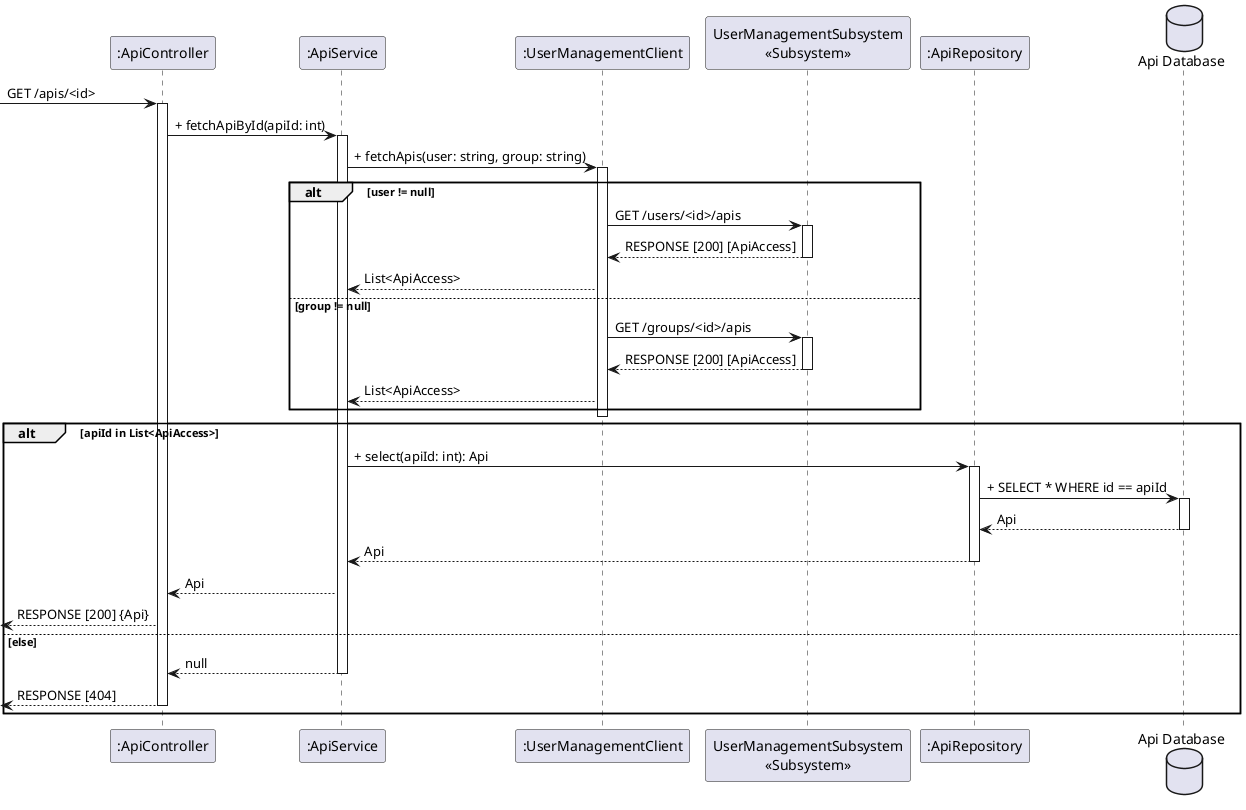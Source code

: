 @startuml
participant api_controller as ":ApiController"
participant api_service as ":ApiService"
participant user_management_client as ":UserManagementClient"
participant user_management_subsystem as "UserManagementSubsystem\n«Subsystem»"
participant api_repository as ":ApiRepository"
database api_database as "Api Database"

-> api_controller: GET /apis/<id>
activate api_controller

api_controller -> api_service: + fetchApiById(apiId: int)
activate api_service
api_service -> user_management_client: + fetchApis(user: string, group: string)
activate user_management_client

alt user != null
    user_management_client -> user_management_subsystem: GET /users/<id>/apis
    activate user_management_subsystem
    user_management_client <-- user_management_subsystem: RESPONSE [200] [ApiAccess]
    deactivate user_management_subsystem
    api_service <-- user_management_client : List<ApiAccess>
else group != null
    user_management_client -> user_management_subsystem: GET /groups/<id>/apis
    activate user_management_subsystem
    user_management_client <-- user_management_subsystem: RESPONSE [200] [ApiAccess]
    deactivate user_management_subsystem
    api_service <-- user_management_client : List<ApiAccess>
end
deactivate user_management_client

alt apiId in List<ApiAccess>
    api_service -> api_repository: + select(apiId: int): Api
    activate api_repository
    api_repository -> api_database: + SELECT * WHERE id == apiId
    activate api_database
    api_database --> api_repository: Api
    deactivate api_database
    api_repository --> api_service: Api
    deactivate api_repository
    api_service --> api_controller: Api
    <-- api_controller : RESPONSE [200] {Api}
else else
    api_service --> api_controller: null
    deactivate api_service
    <-- api_controller : RESPONSE [404]
    deactivate api_controller

end

@enduml